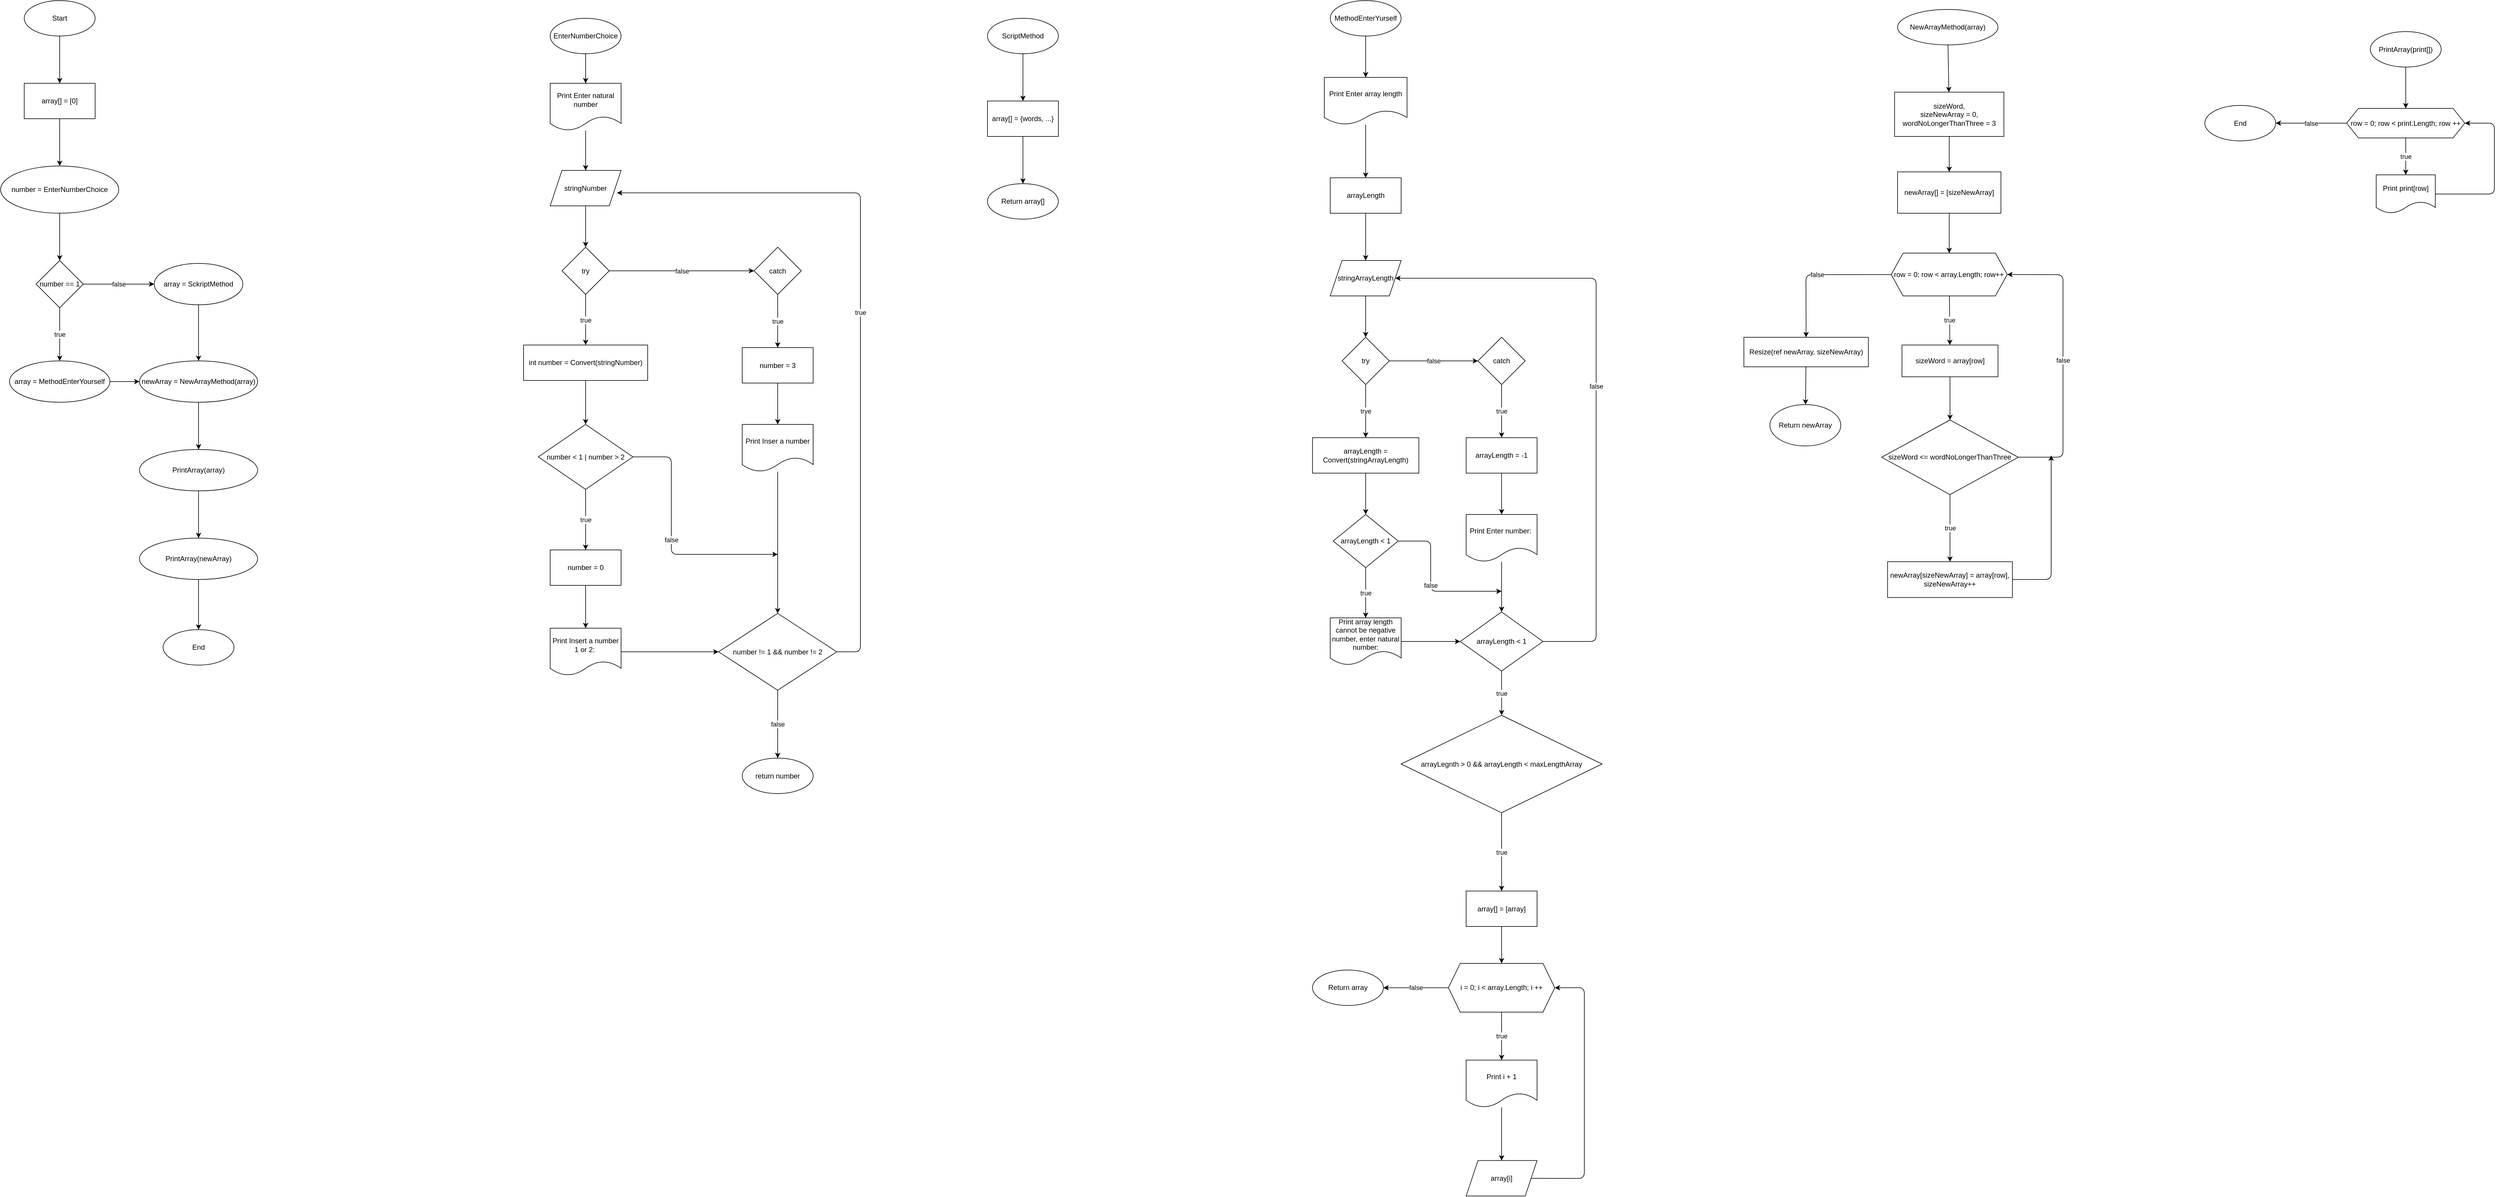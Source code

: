 <mxfile>
    <diagram id="Eii8nnGH6GLkC-q3jCfu" name="Page-1">
        <mxGraphModel dx="1614" dy="533" grid="1" gridSize="10" guides="1" tooltips="1" connect="1" arrows="1" fold="1" page="1" pageScale="1" pageWidth="1100" pageHeight="850" math="0" shadow="0">
            <root>
                <mxCell id="0"/>
                <mxCell id="1" parent="0"/>
                <mxCell id="Q7-Qrk8orozJDqt8Iv2w-7" value="" style="edgeStyle=none;html=1;" parent="1" source="Q7-Qrk8orozJDqt8Iv2w-8" target="Q7-Qrk8orozJDqt8Iv2w-101" edge="1">
                    <mxGeometry relative="1" as="geometry"/>
                </mxCell>
                <mxCell id="Q7-Qrk8orozJDqt8Iv2w-8" value="EnterNumberChoice" style="ellipse;whiteSpace=wrap;html=1;" parent="1" vertex="1">
                    <mxGeometry x="990" y="40" width="120" height="60" as="geometry"/>
                </mxCell>
                <mxCell id="Q7-Qrk8orozJDqt8Iv2w-9" value="" style="edgeStyle=none;html=1;" parent="1" source="Q7-Qrk8orozJDqt8Iv2w-10" target="Q7-Qrk8orozJDqt8Iv2w-13" edge="1">
                    <mxGeometry relative="1" as="geometry"/>
                </mxCell>
                <mxCell id="Q7-Qrk8orozJDqt8Iv2w-10" value="stringNumber" style="shape=parallelogram;perimeter=parallelogramPerimeter;whiteSpace=wrap;html=1;fixedSize=1;" parent="1" vertex="1">
                    <mxGeometry x="990" y="297.5" width="120" height="60" as="geometry"/>
                </mxCell>
                <mxCell id="Q7-Qrk8orozJDqt8Iv2w-11" value="true" style="edgeStyle=none;html=1;" parent="1" source="Q7-Qrk8orozJDqt8Iv2w-13" target="Q7-Qrk8orozJDqt8Iv2w-15" edge="1">
                    <mxGeometry relative="1" as="geometry"/>
                </mxCell>
                <mxCell id="Q7-Qrk8orozJDqt8Iv2w-12" value="false" style="edgeStyle=none;html=1;" parent="1" source="Q7-Qrk8orozJDqt8Iv2w-13" target="Q7-Qrk8orozJDqt8Iv2w-24" edge="1">
                    <mxGeometry relative="1" as="geometry"/>
                </mxCell>
                <mxCell id="Q7-Qrk8orozJDqt8Iv2w-13" value="try" style="rhombus;whiteSpace=wrap;html=1;" parent="1" vertex="1">
                    <mxGeometry x="1010" y="427.5" width="80" height="80" as="geometry"/>
                </mxCell>
                <mxCell id="Q7-Qrk8orozJDqt8Iv2w-14" value="" style="edgeStyle=none;html=1;" parent="1" source="Q7-Qrk8orozJDqt8Iv2w-15" target="Q7-Qrk8orozJDqt8Iv2w-18" edge="1">
                    <mxGeometry relative="1" as="geometry"/>
                </mxCell>
                <mxCell id="Q7-Qrk8orozJDqt8Iv2w-15" value="int number = Convert(stringNumber)" style="whiteSpace=wrap;html=1;" parent="1" vertex="1">
                    <mxGeometry x="945" y="593.12" width="210" height="60" as="geometry"/>
                </mxCell>
                <mxCell id="Q7-Qrk8orozJDqt8Iv2w-16" value="true" style="edgeStyle=none;html=1;" parent="1" source="Q7-Qrk8orozJDqt8Iv2w-18" target="Q7-Qrk8orozJDqt8Iv2w-20" edge="1">
                    <mxGeometry relative="1" as="geometry"/>
                </mxCell>
                <mxCell id="Q7-Qrk8orozJDqt8Iv2w-17" value="false" style="edgeStyle=none;html=1;" parent="1" source="Q7-Qrk8orozJDqt8Iv2w-18" edge="1">
                    <mxGeometry relative="1" as="geometry">
                        <mxPoint x="1375" y="947.5" as="targetPoint"/>
                        <Array as="points">
                            <mxPoint x="1195" y="782.5"/>
                            <mxPoint x="1195" y="947.5"/>
                        </Array>
                    </mxGeometry>
                </mxCell>
                <mxCell id="Q7-Qrk8orozJDqt8Iv2w-18" value="number &amp;lt; 1 | number &amp;gt; 2" style="rhombus;whiteSpace=wrap;html=1;" parent="1" vertex="1">
                    <mxGeometry x="970" y="727.5" width="160" height="110" as="geometry"/>
                </mxCell>
                <mxCell id="Q7-Qrk8orozJDqt8Iv2w-19" value="" style="edgeStyle=none;html=1;" parent="1" source="Q7-Qrk8orozJDqt8Iv2w-20" target="Q7-Qrk8orozJDqt8Iv2w-22" edge="1">
                    <mxGeometry relative="1" as="geometry"/>
                </mxCell>
                <mxCell id="Q7-Qrk8orozJDqt8Iv2w-20" value="number = 0" style="whiteSpace=wrap;html=1;" parent="1" vertex="1">
                    <mxGeometry x="990" y="940" width="120" height="60" as="geometry"/>
                </mxCell>
                <mxCell id="Q7-Qrk8orozJDqt8Iv2w-21" style="edgeStyle=none;html=1;entryX=0;entryY=0.5;entryDx=0;entryDy=0;" parent="1" source="Q7-Qrk8orozJDqt8Iv2w-22" target="Q7-Qrk8orozJDqt8Iv2w-31" edge="1">
                    <mxGeometry relative="1" as="geometry"/>
                </mxCell>
                <mxCell id="Q7-Qrk8orozJDqt8Iv2w-22" value="Print Insert a number 1 or 2:&amp;nbsp;" style="shape=document;whiteSpace=wrap;html=1;boundedLbl=1;" parent="1" vertex="1">
                    <mxGeometry x="990" y="1072.5" width="120" height="80" as="geometry"/>
                </mxCell>
                <mxCell id="Q7-Qrk8orozJDqt8Iv2w-23" value="true" style="edgeStyle=none;html=1;" parent="1" source="Q7-Qrk8orozJDqt8Iv2w-24" target="Q7-Qrk8orozJDqt8Iv2w-26" edge="1">
                    <mxGeometry relative="1" as="geometry"/>
                </mxCell>
                <mxCell id="Q7-Qrk8orozJDqt8Iv2w-24" value="catch" style="rhombus;whiteSpace=wrap;html=1;" parent="1" vertex="1">
                    <mxGeometry x="1335" y="427.5" width="80" height="80" as="geometry"/>
                </mxCell>
                <mxCell id="Q7-Qrk8orozJDqt8Iv2w-25" value="" style="edgeStyle=none;html=1;" parent="1" source="Q7-Qrk8orozJDqt8Iv2w-26" target="Q7-Qrk8orozJDqt8Iv2w-28" edge="1">
                    <mxGeometry relative="1" as="geometry"/>
                </mxCell>
                <mxCell id="Q7-Qrk8orozJDqt8Iv2w-26" value="number = 3" style="whiteSpace=wrap;html=1;" parent="1" vertex="1">
                    <mxGeometry x="1315" y="597.5" width="120" height="60" as="geometry"/>
                </mxCell>
                <mxCell id="Q7-Qrk8orozJDqt8Iv2w-27" style="edgeStyle=none;html=1;entryX=0.5;entryY=0;entryDx=0;entryDy=0;" parent="1" source="Q7-Qrk8orozJDqt8Iv2w-28" target="Q7-Qrk8orozJDqt8Iv2w-31" edge="1">
                    <mxGeometry relative="1" as="geometry"/>
                </mxCell>
                <mxCell id="Q7-Qrk8orozJDqt8Iv2w-28" value="Print Inser a number" style="shape=document;whiteSpace=wrap;html=1;boundedLbl=1;" parent="1" vertex="1">
                    <mxGeometry x="1315" y="727.5" width="120" height="80" as="geometry"/>
                </mxCell>
                <mxCell id="Q7-Qrk8orozJDqt8Iv2w-29" value="true" style="edgeStyle=none;html=1;entryX=0.942;entryY=0.633;entryDx=0;entryDy=0;entryPerimeter=0;" parent="1" source="Q7-Qrk8orozJDqt8Iv2w-31" target="Q7-Qrk8orozJDqt8Iv2w-10" edge="1">
                    <mxGeometry relative="1" as="geometry">
                        <Array as="points">
                            <mxPoint x="1515" y="1112.5"/>
                            <mxPoint x="1515" y="335.5"/>
                        </Array>
                    </mxGeometry>
                </mxCell>
                <mxCell id="Q7-Qrk8orozJDqt8Iv2w-30" value="false" style="edgeStyle=none;html=1;" parent="1" source="Q7-Qrk8orozJDqt8Iv2w-31" target="Q7-Qrk8orozJDqt8Iv2w-34" edge="1">
                    <mxGeometry relative="1" as="geometry"/>
                </mxCell>
                <mxCell id="Q7-Qrk8orozJDqt8Iv2w-31" value="number != 1 &amp;amp;&amp;amp; number != 2" style="rhombus;whiteSpace=wrap;html=1;" parent="1" vertex="1">
                    <mxGeometry x="1275" y="1047.5" width="200" height="130" as="geometry"/>
                </mxCell>
                <mxCell id="Q7-Qrk8orozJDqt8Iv2w-32" value="" style="edgeStyle=none;html=1;" parent="1" source="Q7-Qrk8orozJDqt8Iv2w-33" target="Q7-Qrk8orozJDqt8Iv2w-115" edge="1">
                    <mxGeometry relative="1" as="geometry"/>
                </mxCell>
                <mxCell id="Q7-Qrk8orozJDqt8Iv2w-33" value="Start" style="ellipse;whiteSpace=wrap;html=1;" parent="1" vertex="1">
                    <mxGeometry x="100" y="10" width="120" height="60" as="geometry"/>
                </mxCell>
                <mxCell id="Q7-Qrk8orozJDqt8Iv2w-34" value="return number" style="ellipse;whiteSpace=wrap;html=1;" parent="1" vertex="1">
                    <mxGeometry x="1315" y="1292.5" width="120" height="60" as="geometry"/>
                </mxCell>
                <mxCell id="Q7-Qrk8orozJDqt8Iv2w-35" value="" style="edgeStyle=none;html=1;" parent="1" source="Q7-Qrk8orozJDqt8Iv2w-36" target="Q7-Qrk8orozJDqt8Iv2w-39" edge="1">
                    <mxGeometry relative="1" as="geometry"/>
                </mxCell>
                <mxCell id="Q7-Qrk8orozJDqt8Iv2w-36" value="number = EnterNumberChoice" style="ellipse;whiteSpace=wrap;html=1;" parent="1" vertex="1">
                    <mxGeometry x="60" y="290" width="200" height="80" as="geometry"/>
                </mxCell>
                <mxCell id="Q7-Qrk8orozJDqt8Iv2w-37" value="true" style="edgeStyle=none;html=1;" parent="1" source="Q7-Qrk8orozJDqt8Iv2w-39" target="Q7-Qrk8orozJDqt8Iv2w-41" edge="1">
                    <mxGeometry relative="1" as="geometry"/>
                </mxCell>
                <mxCell id="Q7-Qrk8orozJDqt8Iv2w-38" value="false" style="edgeStyle=none;html=1;" parent="1" source="Q7-Qrk8orozJDqt8Iv2w-39" target="Q7-Qrk8orozJDqt8Iv2w-43" edge="1">
                    <mxGeometry relative="1" as="geometry"/>
                </mxCell>
                <mxCell id="Q7-Qrk8orozJDqt8Iv2w-39" value="number == 1" style="rhombus;whiteSpace=wrap;html=1;" parent="1" vertex="1">
                    <mxGeometry x="120" y="450" width="80" height="80" as="geometry"/>
                </mxCell>
                <mxCell id="Q7-Qrk8orozJDqt8Iv2w-40" value="" style="edgeStyle=none;html=1;" parent="1" source="Q7-Qrk8orozJDqt8Iv2w-41" target="Q7-Qrk8orozJDqt8Iv2w-77" edge="1">
                    <mxGeometry relative="1" as="geometry"/>
                </mxCell>
                <mxCell id="Q7-Qrk8orozJDqt8Iv2w-41" value="array = MethodEnterYourself" style="ellipse;whiteSpace=wrap;html=1;" parent="1" vertex="1">
                    <mxGeometry x="75" y="620" width="170" height="70" as="geometry"/>
                </mxCell>
                <mxCell id="Q7-Qrk8orozJDqt8Iv2w-42" style="edgeStyle=none;html=1;entryX=0.5;entryY=0;entryDx=0;entryDy=0;" parent="1" source="Q7-Qrk8orozJDqt8Iv2w-43" target="Q7-Qrk8orozJDqt8Iv2w-77" edge="1">
                    <mxGeometry relative="1" as="geometry"/>
                </mxCell>
                <mxCell id="Q7-Qrk8orozJDqt8Iv2w-43" value="array = SckriptMethod" style="ellipse;whiteSpace=wrap;html=1;" parent="1" vertex="1">
                    <mxGeometry x="320" y="455" width="150" height="70" as="geometry"/>
                </mxCell>
                <mxCell id="Q7-Qrk8orozJDqt8Iv2w-44" value="" style="edgeStyle=none;html=1;" parent="1" source="Q7-Qrk8orozJDqt8Iv2w-45" target="Q7-Qrk8orozJDqt8Iv2w-47" edge="1">
                    <mxGeometry relative="1" as="geometry"/>
                </mxCell>
                <mxCell id="Q7-Qrk8orozJDqt8Iv2w-45" value="ScriptMethod" style="ellipse;whiteSpace=wrap;html=1;" parent="1" vertex="1">
                    <mxGeometry x="1730" y="40" width="120" height="60" as="geometry"/>
                </mxCell>
                <mxCell id="Q7-Qrk8orozJDqt8Iv2w-46" value="" style="edgeStyle=none;html=1;" parent="1" source="Q7-Qrk8orozJDqt8Iv2w-47" target="Q7-Qrk8orozJDqt8Iv2w-48" edge="1">
                    <mxGeometry relative="1" as="geometry"/>
                </mxCell>
                <mxCell id="Q7-Qrk8orozJDqt8Iv2w-47" value="array[] = {words, ...}" style="whiteSpace=wrap;html=1;" parent="1" vertex="1">
                    <mxGeometry x="1730" y="180" width="120" height="60" as="geometry"/>
                </mxCell>
                <mxCell id="Q7-Qrk8orozJDqt8Iv2w-48" value="Return array[]" style="ellipse;whiteSpace=wrap;html=1;" parent="1" vertex="1">
                    <mxGeometry x="1730" y="320" width="120" height="60" as="geometry"/>
                </mxCell>
                <mxCell id="Q7-Qrk8orozJDqt8Iv2w-49" value="" style="edgeStyle=none;html=1;" parent="1" source="Q7-Qrk8orozJDqt8Iv2w-50" target="Q7-Qrk8orozJDqt8Iv2w-52" edge="1">
                    <mxGeometry relative="1" as="geometry"/>
                </mxCell>
                <mxCell id="Q7-Qrk8orozJDqt8Iv2w-50" value="MethodEnterYurself" style="ellipse;whiteSpace=wrap;html=1;" parent="1" vertex="1">
                    <mxGeometry x="2310" y="10" width="120" height="60" as="geometry"/>
                </mxCell>
                <mxCell id="Q7-Qrk8orozJDqt8Iv2w-51" value="" style="edgeStyle=none;html=1;" parent="1" source="Q7-Qrk8orozJDqt8Iv2w-52" target="Q7-Qrk8orozJDqt8Iv2w-54" edge="1">
                    <mxGeometry relative="1" as="geometry"/>
                </mxCell>
                <mxCell id="Q7-Qrk8orozJDqt8Iv2w-52" value="Print Enter array length" style="shape=document;whiteSpace=wrap;html=1;boundedLbl=1;" parent="1" vertex="1">
                    <mxGeometry x="2300" y="140" width="140" height="80" as="geometry"/>
                </mxCell>
                <mxCell id="Q7-Qrk8orozJDqt8Iv2w-53" value="" style="edgeStyle=none;html=1;" parent="1" source="Q7-Qrk8orozJDqt8Iv2w-54" target="Q7-Qrk8orozJDqt8Iv2w-56" edge="1">
                    <mxGeometry relative="1" as="geometry"/>
                </mxCell>
                <mxCell id="Q7-Qrk8orozJDqt8Iv2w-54" value="arrayLength" style="whiteSpace=wrap;html=1;" parent="1" vertex="1">
                    <mxGeometry x="2310" y="310" width="120" height="60" as="geometry"/>
                </mxCell>
                <mxCell id="Q7-Qrk8orozJDqt8Iv2w-55" value="" style="edgeStyle=none;html=1;" parent="1" source="Q7-Qrk8orozJDqt8Iv2w-56" target="Q7-Qrk8orozJDqt8Iv2w-59" edge="1">
                    <mxGeometry relative="1" as="geometry"/>
                </mxCell>
                <mxCell id="Q7-Qrk8orozJDqt8Iv2w-56" value="stringArrayLength" style="shape=parallelogram;perimeter=parallelogramPerimeter;whiteSpace=wrap;html=1;fixedSize=1;" parent="1" vertex="1">
                    <mxGeometry x="2310" y="450" width="120" height="60" as="geometry"/>
                </mxCell>
                <mxCell id="Q7-Qrk8orozJDqt8Iv2w-57" value="trye" style="edgeStyle=none;html=1;" parent="1" source="Q7-Qrk8orozJDqt8Iv2w-59" target="Q7-Qrk8orozJDqt8Iv2w-61" edge="1">
                    <mxGeometry relative="1" as="geometry"/>
                </mxCell>
                <mxCell id="Q7-Qrk8orozJDqt8Iv2w-58" value="false" style="edgeStyle=none;html=1;" parent="1" source="Q7-Qrk8orozJDqt8Iv2w-59" target="Q7-Qrk8orozJDqt8Iv2w-68" edge="1">
                    <mxGeometry relative="1" as="geometry"/>
                </mxCell>
                <mxCell id="Q7-Qrk8orozJDqt8Iv2w-59" value="try" style="rhombus;whiteSpace=wrap;html=1;" parent="1" vertex="1">
                    <mxGeometry x="2330" y="580" width="80" height="80" as="geometry"/>
                </mxCell>
                <mxCell id="Q7-Qrk8orozJDqt8Iv2w-60" value="" style="edgeStyle=none;html=1;" parent="1" source="Q7-Qrk8orozJDqt8Iv2w-61" target="Q7-Qrk8orozJDqt8Iv2w-64" edge="1">
                    <mxGeometry relative="1" as="geometry"/>
                </mxCell>
                <mxCell id="Q7-Qrk8orozJDqt8Iv2w-61" value="arrayLength = Convert(stringArrayLength)" style="whiteSpace=wrap;html=1;" parent="1" vertex="1">
                    <mxGeometry x="2280" y="750" width="180" height="60" as="geometry"/>
                </mxCell>
                <mxCell id="Q7-Qrk8orozJDqt8Iv2w-62" value="true" style="edgeStyle=none;html=1;" parent="1" source="Q7-Qrk8orozJDqt8Iv2w-64" target="Q7-Qrk8orozJDqt8Iv2w-66" edge="1">
                    <mxGeometry relative="1" as="geometry"/>
                </mxCell>
                <mxCell id="Q7-Qrk8orozJDqt8Iv2w-63" value="false" style="edgeStyle=none;html=1;" parent="1" source="Q7-Qrk8orozJDqt8Iv2w-64" edge="1">
                    <mxGeometry relative="1" as="geometry">
                        <mxPoint x="2600" y="1010" as="targetPoint"/>
                        <Array as="points">
                            <mxPoint x="2480" y="925"/>
                            <mxPoint x="2480" y="1010"/>
                        </Array>
                    </mxGeometry>
                </mxCell>
                <mxCell id="Q7-Qrk8orozJDqt8Iv2w-64" value="arrayLength &amp;lt; 1" style="rhombus;whiteSpace=wrap;html=1;" parent="1" vertex="1">
                    <mxGeometry x="2315" y="880" width="110" height="90" as="geometry"/>
                </mxCell>
                <mxCell id="Q7-Qrk8orozJDqt8Iv2w-65" style="edgeStyle=none;html=1;entryX=0;entryY=0.5;entryDx=0;entryDy=0;" parent="1" source="Q7-Qrk8orozJDqt8Iv2w-66" target="Q7-Qrk8orozJDqt8Iv2w-75" edge="1">
                    <mxGeometry relative="1" as="geometry"/>
                </mxCell>
                <mxCell id="Q7-Qrk8orozJDqt8Iv2w-66" value="Print array length cannot be negative number, enter natural number:" style="shape=document;whiteSpace=wrap;html=1;boundedLbl=1;" parent="1" vertex="1">
                    <mxGeometry x="2310" y="1055" width="120" height="80" as="geometry"/>
                </mxCell>
                <mxCell id="Q7-Qrk8orozJDqt8Iv2w-67" value="true" style="edgeStyle=none;html=1;" parent="1" source="Q7-Qrk8orozJDqt8Iv2w-68" target="Q7-Qrk8orozJDqt8Iv2w-70" edge="1">
                    <mxGeometry relative="1" as="geometry"/>
                </mxCell>
                <mxCell id="Q7-Qrk8orozJDqt8Iv2w-68" value="catch" style="rhombus;whiteSpace=wrap;html=1;" parent="1" vertex="1">
                    <mxGeometry x="2560" y="580" width="80" height="80" as="geometry"/>
                </mxCell>
                <mxCell id="Q7-Qrk8orozJDqt8Iv2w-69" value="" style="edgeStyle=none;html=1;" parent="1" source="Q7-Qrk8orozJDqt8Iv2w-70" target="Q7-Qrk8orozJDqt8Iv2w-72" edge="1">
                    <mxGeometry relative="1" as="geometry"/>
                </mxCell>
                <mxCell id="Q7-Qrk8orozJDqt8Iv2w-70" value="arrayLength = -1" style="whiteSpace=wrap;html=1;" parent="1" vertex="1">
                    <mxGeometry x="2540" y="750" width="120" height="60" as="geometry"/>
                </mxCell>
                <mxCell id="Q7-Qrk8orozJDqt8Iv2w-71" value="" style="edgeStyle=none;html=1;" parent="1" source="Q7-Qrk8orozJDqt8Iv2w-72" target="Q7-Qrk8orozJDqt8Iv2w-75" edge="1">
                    <mxGeometry relative="1" as="geometry"/>
                </mxCell>
                <mxCell id="Q7-Qrk8orozJDqt8Iv2w-72" value="Print Enter number:&amp;nbsp;" style="shape=document;whiteSpace=wrap;html=1;boundedLbl=1;" parent="1" vertex="1">
                    <mxGeometry x="2540" y="880" width="120" height="80" as="geometry"/>
                </mxCell>
                <mxCell id="Q7-Qrk8orozJDqt8Iv2w-73" value="false" style="edgeStyle=none;html=1;entryX=1;entryY=0.5;entryDx=0;entryDy=0;" parent="1" source="Q7-Qrk8orozJDqt8Iv2w-75" target="Q7-Qrk8orozJDqt8Iv2w-56" edge="1">
                    <mxGeometry relative="1" as="geometry">
                        <Array as="points">
                            <mxPoint x="2760" y="1095"/>
                            <mxPoint x="2760" y="480"/>
                        </Array>
                    </mxGeometry>
                </mxCell>
                <mxCell id="Q7-Qrk8orozJDqt8Iv2w-74" value="true" style="edgeStyle=none;html=1;" parent="1" source="Q7-Qrk8orozJDqt8Iv2w-75" target="Q7-Qrk8orozJDqt8Iv2w-103" edge="1">
                    <mxGeometry relative="1" as="geometry"/>
                </mxCell>
                <mxCell id="Q7-Qrk8orozJDqt8Iv2w-75" value="arrayLength &amp;lt; 1" style="rhombus;whiteSpace=wrap;html=1;" parent="1" vertex="1">
                    <mxGeometry x="2530" y="1045" width="140" height="100" as="geometry"/>
                </mxCell>
                <mxCell id="Q7-Qrk8orozJDqt8Iv2w-76" value="" style="edgeStyle=none;html=1;" parent="1" source="Q7-Qrk8orozJDqt8Iv2w-77" target="Q7-Qrk8orozJDqt8Iv2w-98" edge="1">
                    <mxGeometry relative="1" as="geometry"/>
                </mxCell>
                <mxCell id="Q7-Qrk8orozJDqt8Iv2w-77" value="newArray = NewArrayMethod(array)" style="ellipse;whiteSpace=wrap;html=1;" parent="1" vertex="1">
                    <mxGeometry x="295" y="620" width="200" height="70" as="geometry"/>
                </mxCell>
                <mxCell id="Q7-Qrk8orozJDqt8Iv2w-78" value="" style="edgeStyle=none;html=1;" parent="1" source="Q7-Qrk8orozJDqt8Iv2w-79" target="Q7-Qrk8orozJDqt8Iv2w-81" edge="1">
                    <mxGeometry relative="1" as="geometry"/>
                </mxCell>
                <mxCell id="Q7-Qrk8orozJDqt8Iv2w-79" value="NewArrayMethod(array)" style="ellipse;whiteSpace=wrap;html=1;" parent="1" vertex="1">
                    <mxGeometry x="3270" y="25" width="170" height="60" as="geometry"/>
                </mxCell>
                <mxCell id="Q7-Qrk8orozJDqt8Iv2w-80" value="" style="edgeStyle=none;html=1;" parent="1" source="Q7-Qrk8orozJDqt8Iv2w-81" target="Q7-Qrk8orozJDqt8Iv2w-83" edge="1">
                    <mxGeometry relative="1" as="geometry"/>
                </mxCell>
                <mxCell id="Q7-Qrk8orozJDqt8Iv2w-81" value="sizeWord,&lt;br&gt;sizeNewArray = 0,&lt;br&gt;wordNoLongerThanThree = 3" style="whiteSpace=wrap;html=1;" parent="1" vertex="1">
                    <mxGeometry x="3265" y="165" width="185" height="75" as="geometry"/>
                </mxCell>
                <mxCell id="Q7-Qrk8orozJDqt8Iv2w-82" value="" style="edgeStyle=none;html=1;" parent="1" source="Q7-Qrk8orozJDqt8Iv2w-83" target="Q7-Qrk8orozJDqt8Iv2w-86" edge="1">
                    <mxGeometry relative="1" as="geometry"/>
                </mxCell>
                <mxCell id="Q7-Qrk8orozJDqt8Iv2w-83" value="newArray[] = [sizeNewArray]" style="whiteSpace=wrap;html=1;" parent="1" vertex="1">
                    <mxGeometry x="3270" y="300" width="175" height="70" as="geometry"/>
                </mxCell>
                <mxCell id="Q7-Qrk8orozJDqt8Iv2w-84" value="true" style="edgeStyle=none;html=1;" parent="1" source="Q7-Qrk8orozJDqt8Iv2w-86" target="Q7-Qrk8orozJDqt8Iv2w-88" edge="1">
                    <mxGeometry relative="1" as="geometry"/>
                </mxCell>
                <mxCell id="Q7-Qrk8orozJDqt8Iv2w-85" value="false" style="edgeStyle=none;html=1;entryX=0.5;entryY=0;entryDx=0;entryDy=0;" parent="1" source="Q7-Qrk8orozJDqt8Iv2w-86" target="Q7-Qrk8orozJDqt8Iv2w-95" edge="1">
                    <mxGeometry relative="1" as="geometry">
                        <Array as="points">
                            <mxPoint x="3115" y="474"/>
                        </Array>
                    </mxGeometry>
                </mxCell>
                <mxCell id="Q7-Qrk8orozJDqt8Iv2w-86" value="row = 0; row &amp;lt; array.Length; row++" style="shape=hexagon;perimeter=hexagonPerimeter2;whiteSpace=wrap;html=1;fixedSize=1;" parent="1" vertex="1">
                    <mxGeometry x="3259.38" y="437.5" width="196.25" height="72.5" as="geometry"/>
                </mxCell>
                <mxCell id="Q7-Qrk8orozJDqt8Iv2w-87" value="" style="edgeStyle=none;html=1;" parent="1" source="Q7-Qrk8orozJDqt8Iv2w-88" target="Q7-Qrk8orozJDqt8Iv2w-91" edge="1">
                    <mxGeometry relative="1" as="geometry"/>
                </mxCell>
                <mxCell id="Q7-Qrk8orozJDqt8Iv2w-88" value="sizeWord = array[row]" style="whiteSpace=wrap;html=1;" parent="1" vertex="1">
                    <mxGeometry x="3277.51" y="593.12" width="162.49" height="53.75" as="geometry"/>
                </mxCell>
                <mxCell id="Q7-Qrk8orozJDqt8Iv2w-89" value="true" style="edgeStyle=none;html=1;" parent="1" source="Q7-Qrk8orozJDqt8Iv2w-91" target="Q7-Qrk8orozJDqt8Iv2w-93" edge="1">
                    <mxGeometry relative="1" as="geometry"/>
                </mxCell>
                <mxCell id="Q7-Qrk8orozJDqt8Iv2w-90" value="false" style="edgeStyle=none;html=1;entryX=1;entryY=0.5;entryDx=0;entryDy=0;" parent="1" source="Q7-Qrk8orozJDqt8Iv2w-91" target="Q7-Qrk8orozJDqt8Iv2w-86" edge="1">
                    <mxGeometry relative="1" as="geometry">
                        <Array as="points">
                            <mxPoint x="3550" y="783"/>
                            <mxPoint x="3550" y="474"/>
                        </Array>
                    </mxGeometry>
                </mxCell>
                <mxCell id="Q7-Qrk8orozJDqt8Iv2w-91" value="sizeWord &amp;lt;= wordNoLongerThanThree" style="rhombus;whiteSpace=wrap;html=1;" parent="1" vertex="1">
                    <mxGeometry x="3243.14" y="720" width="231.24" height="126.26" as="geometry"/>
                </mxCell>
                <mxCell id="Q7-Qrk8orozJDqt8Iv2w-92" style="edgeStyle=none;html=1;" parent="1" source="Q7-Qrk8orozJDqt8Iv2w-93" edge="1">
                    <mxGeometry relative="1" as="geometry">
                        <mxPoint x="3530" y="780" as="targetPoint"/>
                        <Array as="points">
                            <mxPoint x="3530" y="990"/>
                        </Array>
                    </mxGeometry>
                </mxCell>
                <mxCell id="Q7-Qrk8orozJDqt8Iv2w-93" value="newArray[sizeNewArray] = array[row],&lt;br&gt;sizeNewArray++" style="whiteSpace=wrap;html=1;" parent="1" vertex="1">
                    <mxGeometry x="3253.14" y="960" width="211.24" height="60.61" as="geometry"/>
                </mxCell>
                <mxCell id="Q7-Qrk8orozJDqt8Iv2w-94" value="" style="edgeStyle=none;html=1;" parent="1" source="Q7-Qrk8orozJDqt8Iv2w-95" target="Q7-Qrk8orozJDqt8Iv2w-96" edge="1">
                    <mxGeometry relative="1" as="geometry"/>
                </mxCell>
                <mxCell id="Q7-Qrk8orozJDqt8Iv2w-95" value="Resize(ref newArray, sizeNewArray)" style="whiteSpace=wrap;html=1;" parent="1" vertex="1">
                    <mxGeometry x="3010" y="580" width="210.62" height="50" as="geometry"/>
                </mxCell>
                <mxCell id="Q7-Qrk8orozJDqt8Iv2w-96" value="Return newArray" style="ellipse;whiteSpace=wrap;html=1;" parent="1" vertex="1">
                    <mxGeometry x="3054" y="694" width="120" height="70" as="geometry"/>
                </mxCell>
                <mxCell id="Q7-Qrk8orozJDqt8Iv2w-97" value="" style="edgeStyle=none;html=1;" parent="1" source="Q7-Qrk8orozJDqt8Iv2w-98" target="Q7-Qrk8orozJDqt8Iv2w-99" edge="1">
                    <mxGeometry relative="1" as="geometry"/>
                </mxCell>
                <mxCell id="Q7-Qrk8orozJDqt8Iv2w-98" value="PrintArray(array)" style="ellipse;whiteSpace=wrap;html=1;" parent="1" vertex="1">
                    <mxGeometry x="295" y="770" width="200" height="70" as="geometry"/>
                </mxCell>
                <mxCell id="Q7-Qrk8orozJDqt8Iv2w-125" value="" style="edgeStyle=none;html=1;" parent="1" source="Q7-Qrk8orozJDqt8Iv2w-99" target="Q7-Qrk8orozJDqt8Iv2w-124" edge="1">
                    <mxGeometry relative="1" as="geometry"/>
                </mxCell>
                <mxCell id="Q7-Qrk8orozJDqt8Iv2w-99" value="PrintArray(newArray)" style="ellipse;whiteSpace=wrap;html=1;" parent="1" vertex="1">
                    <mxGeometry x="295" y="920" width="200" height="70" as="geometry"/>
                </mxCell>
                <mxCell id="Q7-Qrk8orozJDqt8Iv2w-100" value="" style="edgeStyle=none;html=1;" parent="1" source="Q7-Qrk8orozJDqt8Iv2w-101" target="Q7-Qrk8orozJDqt8Iv2w-10" edge="1">
                    <mxGeometry relative="1" as="geometry"/>
                </mxCell>
                <mxCell id="Q7-Qrk8orozJDqt8Iv2w-101" value="Print Enter natural number" style="shape=document;whiteSpace=wrap;html=1;boundedLbl=1;" parent="1" vertex="1">
                    <mxGeometry x="990" y="150" width="120" height="80" as="geometry"/>
                </mxCell>
                <mxCell id="Q7-Qrk8orozJDqt8Iv2w-102" value="true" style="edgeStyle=none;html=1;" parent="1" source="Q7-Qrk8orozJDqt8Iv2w-103" target="Q7-Qrk8orozJDqt8Iv2w-105" edge="1">
                    <mxGeometry relative="1" as="geometry"/>
                </mxCell>
                <mxCell id="Q7-Qrk8orozJDqt8Iv2w-103" value="arrayLegnth &amp;gt; 0 &amp;amp;&amp;amp; arrayLength &amp;lt; maxLengthArray" style="rhombus;whiteSpace=wrap;html=1;" parent="1" vertex="1">
                    <mxGeometry x="2430" y="1220" width="340" height="165" as="geometry"/>
                </mxCell>
                <mxCell id="Q7-Qrk8orozJDqt8Iv2w-104" value="" style="edgeStyle=none;html=1;" parent="1" source="Q7-Qrk8orozJDqt8Iv2w-105" target="Q7-Qrk8orozJDqt8Iv2w-108" edge="1">
                    <mxGeometry relative="1" as="geometry"/>
                </mxCell>
                <mxCell id="Q7-Qrk8orozJDqt8Iv2w-105" value="array[] = [array]" style="whiteSpace=wrap;html=1;" parent="1" vertex="1">
                    <mxGeometry x="2540" y="1517.5" width="120" height="60" as="geometry"/>
                </mxCell>
                <mxCell id="Q7-Qrk8orozJDqt8Iv2w-106" value="true" style="edgeStyle=none;html=1;" parent="1" source="Q7-Qrk8orozJDqt8Iv2w-108" target="Q7-Qrk8orozJDqt8Iv2w-110" edge="1">
                    <mxGeometry relative="1" as="geometry"/>
                </mxCell>
                <mxCell id="Q7-Qrk8orozJDqt8Iv2w-107" value="false" style="edgeStyle=none;html=1;" parent="1" source="Q7-Qrk8orozJDqt8Iv2w-108" target="Q7-Qrk8orozJDqt8Iv2w-113" edge="1">
                    <mxGeometry relative="1" as="geometry"/>
                </mxCell>
                <mxCell id="Q7-Qrk8orozJDqt8Iv2w-108" value="i = 0; i &amp;lt; array.Length; i ++" style="shape=hexagon;perimeter=hexagonPerimeter2;whiteSpace=wrap;html=1;fixedSize=1;" parent="1" vertex="1">
                    <mxGeometry x="2510" y="1640" width="180" height="82.5" as="geometry"/>
                </mxCell>
                <mxCell id="Q7-Qrk8orozJDqt8Iv2w-109" value="" style="edgeStyle=none;html=1;" parent="1" source="Q7-Qrk8orozJDqt8Iv2w-110" target="Q7-Qrk8orozJDqt8Iv2w-112" edge="1">
                    <mxGeometry relative="1" as="geometry"/>
                </mxCell>
                <mxCell id="Q7-Qrk8orozJDqt8Iv2w-110" value="Print i + 1" style="shape=document;whiteSpace=wrap;html=1;boundedLbl=1;" parent="1" vertex="1">
                    <mxGeometry x="2540" y="1803.75" width="120" height="80" as="geometry"/>
                </mxCell>
                <mxCell id="Q7-Qrk8orozJDqt8Iv2w-111" style="edgeStyle=none;html=1;entryX=1;entryY=0.5;entryDx=0;entryDy=0;" parent="1" source="Q7-Qrk8orozJDqt8Iv2w-112" target="Q7-Qrk8orozJDqt8Iv2w-108" edge="1">
                    <mxGeometry relative="1" as="geometry">
                        <Array as="points">
                            <mxPoint x="2740" y="2004"/>
                            <mxPoint x="2740" y="1681"/>
                        </Array>
                    </mxGeometry>
                </mxCell>
                <mxCell id="Q7-Qrk8orozJDqt8Iv2w-112" value="array[i]" style="shape=parallelogram;perimeter=parallelogramPerimeter;whiteSpace=wrap;html=1;fixedSize=1;" parent="1" vertex="1">
                    <mxGeometry x="2540" y="1973.75" width="120" height="60" as="geometry"/>
                </mxCell>
                <mxCell id="Q7-Qrk8orozJDqt8Iv2w-113" value="Return array" style="ellipse;whiteSpace=wrap;html=1;" parent="1" vertex="1">
                    <mxGeometry x="2280" y="1651.25" width="120" height="60" as="geometry"/>
                </mxCell>
                <mxCell id="Q7-Qrk8orozJDqt8Iv2w-114" value="" style="edgeStyle=none;html=1;" parent="1" source="Q7-Qrk8orozJDqt8Iv2w-115" target="Q7-Qrk8orozJDqt8Iv2w-36" edge="1">
                    <mxGeometry relative="1" as="geometry"/>
                </mxCell>
                <mxCell id="Q7-Qrk8orozJDqt8Iv2w-115" value="array[] = [0]" style="whiteSpace=wrap;html=1;" parent="1" vertex="1">
                    <mxGeometry x="100" y="150" width="120" height="60" as="geometry"/>
                </mxCell>
                <mxCell id="Q7-Qrk8orozJDqt8Iv2w-116" value="" style="edgeStyle=none;html=1;" parent="1" source="Q7-Qrk8orozJDqt8Iv2w-117" target="Q7-Qrk8orozJDqt8Iv2w-120" edge="1">
                    <mxGeometry relative="1" as="geometry"/>
                </mxCell>
                <mxCell id="Q7-Qrk8orozJDqt8Iv2w-117" value="PrintArray(print[])" style="ellipse;whiteSpace=wrap;html=1;" parent="1" vertex="1">
                    <mxGeometry x="4070" y="62.5" width="120" height="60" as="geometry"/>
                </mxCell>
                <mxCell id="Q7-Qrk8orozJDqt8Iv2w-118" value="true" style="edgeStyle=none;html=1;" parent="1" source="Q7-Qrk8orozJDqt8Iv2w-120" target="Q7-Qrk8orozJDqt8Iv2w-122" edge="1">
                    <mxGeometry relative="1" as="geometry"/>
                </mxCell>
                <mxCell id="Q7-Qrk8orozJDqt8Iv2w-119" value="false" style="edgeStyle=none;html=1;" parent="1" source="Q7-Qrk8orozJDqt8Iv2w-120" target="Q7-Qrk8orozJDqt8Iv2w-123" edge="1">
                    <mxGeometry relative="1" as="geometry"/>
                </mxCell>
                <mxCell id="Q7-Qrk8orozJDqt8Iv2w-120" value="row = 0; row &amp;lt; print.Length; row ++" style="shape=hexagon;perimeter=hexagonPerimeter2;whiteSpace=wrap;html=1;fixedSize=1;" parent="1" vertex="1">
                    <mxGeometry x="4030" y="192.5" width="200" height="50" as="geometry"/>
                </mxCell>
                <mxCell id="Q7-Qrk8orozJDqt8Iv2w-121" style="edgeStyle=none;html=1;entryX=1;entryY=0.5;entryDx=0;entryDy=0;" parent="1" source="Q7-Qrk8orozJDqt8Iv2w-122" target="Q7-Qrk8orozJDqt8Iv2w-120" edge="1">
                    <mxGeometry relative="1" as="geometry">
                        <Array as="points">
                            <mxPoint x="4280" y="337.5"/>
                            <mxPoint x="4280" y="217.5"/>
                        </Array>
                    </mxGeometry>
                </mxCell>
                <mxCell id="Q7-Qrk8orozJDqt8Iv2w-122" value="Print print[row]" style="shape=document;whiteSpace=wrap;html=1;boundedLbl=1;" parent="1" vertex="1">
                    <mxGeometry x="4080" y="305" width="100" height="65" as="geometry"/>
                </mxCell>
                <mxCell id="Q7-Qrk8orozJDqt8Iv2w-123" value="End" style="ellipse;whiteSpace=wrap;html=1;" parent="1" vertex="1">
                    <mxGeometry x="3790" y="187.5" width="120" height="60" as="geometry"/>
                </mxCell>
                <mxCell id="Q7-Qrk8orozJDqt8Iv2w-124" value="End" style="ellipse;whiteSpace=wrap;html=1;" parent="1" vertex="1">
                    <mxGeometry x="335" y="1075" width="120" height="60" as="geometry"/>
                </mxCell>
            </root>
        </mxGraphModel>
    </diagram>
    <diagram id="HYundkyGYnqMxC---_LP" name="Page-2">
        <mxGraphModel grid="1" gridSize="10" guides="1" tooltips="1" connect="1" arrows="1" page="1" fold="1" pageScale="1" pageWidth="1100" pageHeight="850" math="0" shadow="0">
            <root>
                <mxCell id="x9pryPhuVk3YSNSWU_nB-0"/>
                <mxCell id="x9pryPhuVk3YSNSWU_nB-1" parent="x9pryPhuVk3YSNSWU_nB-0"/>
                <mxCell id="T9ELQkDIrvYrur-cVXGo-0" value="" style="edgeStyle=none;html=1;" edge="1" parent="x9pryPhuVk3YSNSWU_nB-1" source="T9ELQkDIrvYrur-cVXGo-1" target="T9ELQkDIrvYrur-cVXGo-3">
                    <mxGeometry relative="1" as="geometry"/>
                </mxCell>
                <mxCell id="T9ELQkDIrvYrur-cVXGo-1" value="Start" style="ellipse;whiteSpace=wrap;html=1;" vertex="1" parent="x9pryPhuVk3YSNSWU_nB-1">
                    <mxGeometry x="370" y="20" width="120" height="60" as="geometry"/>
                </mxCell>
                <mxCell id="T9ELQkDIrvYrur-cVXGo-2" value="" style="edgeStyle=none;html=1;" edge="1" parent="x9pryPhuVk3YSNSWU_nB-1" source="T9ELQkDIrvYrur-cVXGo-3" target="T9ELQkDIrvYrur-cVXGo-65">
                    <mxGeometry relative="1" as="geometry"/>
                </mxCell>
                <mxCell id="T9ELQkDIrvYrur-cVXGo-3" value="number" style="shape=parallelogram;perimeter=parallelogramPerimeter;whiteSpace=wrap;html=1;fixedSize=1;" vertex="1" parent="x9pryPhuVk3YSNSWU_nB-1">
                    <mxGeometry x="370" y="160" width="120" height="60" as="geometry"/>
                </mxCell>
                <mxCell id="T9ELQkDIrvYrur-cVXGo-4" value="no" style="edgeStyle=none;html=1;" edge="1" parent="x9pryPhuVk3YSNSWU_nB-1" source="T9ELQkDIrvYrur-cVXGo-6" target="T9ELQkDIrvYrur-cVXGo-9">
                    <mxGeometry relative="1" as="geometry"/>
                </mxCell>
                <mxCell id="T9ELQkDIrvYrur-cVXGo-5" value="yes" style="edgeStyle=none;html=1;" edge="1" parent="x9pryPhuVk3YSNSWU_nB-1" source="T9ELQkDIrvYrur-cVXGo-6" target="T9ELQkDIrvYrur-cVXGo-11">
                    <mxGeometry relative="1" as="geometry"/>
                </mxCell>
                <mxCell id="T9ELQkDIrvYrur-cVXGo-6" value="number = 1" style="rhombus;whiteSpace=wrap;html=1;" vertex="1" parent="x9pryPhuVk3YSNSWU_nB-1">
                    <mxGeometry x="365" y="425" width="130" height="110" as="geometry"/>
                </mxCell>
                <mxCell id="T9ELQkDIrvYrur-cVXGo-7" value="yes" style="edgeStyle=none;html=1;" edge="1" parent="x9pryPhuVk3YSNSWU_nB-1" source="T9ELQkDIrvYrur-cVXGo-9" target="T9ELQkDIrvYrur-cVXGo-13">
                    <mxGeometry relative="1" as="geometry"/>
                </mxCell>
                <mxCell id="T9ELQkDIrvYrur-cVXGo-8" value="no" style="edgeStyle=none;html=1;" edge="1" parent="x9pryPhuVk3YSNSWU_nB-1" source="T9ELQkDIrvYrur-cVXGo-9" target="T9ELQkDIrvYrur-cVXGo-17">
                    <mxGeometry relative="1" as="geometry"/>
                </mxCell>
                <mxCell id="T9ELQkDIrvYrur-cVXGo-9" value="number = 2" style="rhombus;whiteSpace=wrap;html=1;" vertex="1" parent="x9pryPhuVk3YSNSWU_nB-1">
                    <mxGeometry x="715" y="420" width="130" height="115" as="geometry"/>
                </mxCell>
                <mxCell id="T9ELQkDIrvYrur-cVXGo-10" value="" style="edgeStyle=none;html=1;" edge="1" parent="x9pryPhuVk3YSNSWU_nB-1" source="T9ELQkDIrvYrur-cVXGo-11" target="T9ELQkDIrvYrur-cVXGo-38">
                    <mxGeometry relative="1" as="geometry"/>
                </mxCell>
                <mxCell id="T9ELQkDIrvYrur-cVXGo-11" value="arrayLength" style="shape=parallelogram;perimeter=parallelogramPerimeter;whiteSpace=wrap;html=1;fixedSize=1;" vertex="1" parent="x9pryPhuVk3YSNSWU_nB-1">
                    <mxGeometry x="370" y="607.5" width="120" height="60" as="geometry"/>
                </mxCell>
                <mxCell id="T9ELQkDIrvYrur-cVXGo-12" style="edgeStyle=none;html=1;entryX=0.5;entryY=0;entryDx=0;entryDy=0;" edge="1" parent="x9pryPhuVk3YSNSWU_nB-1" source="T9ELQkDIrvYrur-cVXGo-13" target="T9ELQkDIrvYrur-cVXGo-15">
                    <mxGeometry relative="1" as="geometry"/>
                </mxCell>
                <mxCell id="T9ELQkDIrvYrur-cVXGo-13" value="array[] = {alredy have}" style="whiteSpace=wrap;html=1;" vertex="1" parent="x9pryPhuVk3YSNSWU_nB-1">
                    <mxGeometry x="715" y="617.5" width="135" height="60" as="geometry"/>
                </mxCell>
                <mxCell id="T9ELQkDIrvYrur-cVXGo-14" value="" style="edgeStyle=none;html=1;" edge="1" parent="x9pryPhuVk3YSNSWU_nB-1" source="T9ELQkDIrvYrur-cVXGo-15" target="T9ELQkDIrvYrur-cVXGo-48">
                    <mxGeometry relative="1" as="geometry"/>
                </mxCell>
                <mxCell id="T9ELQkDIrvYrur-cVXGo-15" value="newArray =&amp;nbsp; Method(array)" style="shape=process;whiteSpace=wrap;html=1;backgroundOutline=1;" vertex="1" parent="x9pryPhuVk3YSNSWU_nB-1">
                    <mxGeometry x="666.25" y="1056.25" width="232.5" height="47.5" as="geometry"/>
                </mxCell>
                <mxCell id="T9ELQkDIrvYrur-cVXGo-16" value="" style="edgeStyle=none;html=1;" edge="1" parent="x9pryPhuVk3YSNSWU_nB-1" source="T9ELQkDIrvYrur-cVXGo-17" target="T9ELQkDIrvYrur-cVXGo-18">
                    <mxGeometry relative="1" as="geometry"/>
                </mxCell>
                <mxCell id="T9ELQkDIrvYrur-cVXGo-17" value="Print incorrect number" style="shape=document;whiteSpace=wrap;html=1;boundedLbl=1;" vertex="1" parent="x9pryPhuVk3YSNSWU_nB-1">
                    <mxGeometry x="1045" y="440" width="140" height="80" as="geometry"/>
                </mxCell>
                <mxCell id="T9ELQkDIrvYrur-cVXGo-18" value="End" style="ellipse;whiteSpace=wrap;html=1;" vertex="1" parent="x9pryPhuVk3YSNSWU_nB-1">
                    <mxGeometry x="1055" y="667.5" width="120" height="60" as="geometry"/>
                </mxCell>
                <mxCell id="T9ELQkDIrvYrur-cVXGo-19" value="" style="edgeStyle=none;html=1;" edge="1" parent="x9pryPhuVk3YSNSWU_nB-1" source="T9ELQkDIrvYrur-cVXGo-20" target="T9ELQkDIrvYrur-cVXGo-27">
                    <mxGeometry relative="1" as="geometry"/>
                </mxCell>
                <mxCell id="T9ELQkDIrvYrur-cVXGo-20" value="Method(arra[])" style="ellipse;whiteSpace=wrap;html=1;" vertex="1" parent="x9pryPhuVk3YSNSWU_nB-1">
                    <mxGeometry x="2030" y="20" width="120" height="60" as="geometry"/>
                </mxCell>
                <mxCell id="T9ELQkDIrvYrur-cVXGo-21" value="yes" style="edgeStyle=none;html=1;" edge="1" parent="x9pryPhuVk3YSNSWU_nB-1" source="T9ELQkDIrvYrur-cVXGo-23" target="T9ELQkDIrvYrur-cVXGo-25">
                    <mxGeometry relative="1" as="geometry"/>
                </mxCell>
                <mxCell id="T9ELQkDIrvYrur-cVXGo-22" value="no" style="edgeStyle=none;html=1;" edge="1" parent="x9pryPhuVk3YSNSWU_nB-1" source="T9ELQkDIrvYrur-cVXGo-23" target="T9ELQkDIrvYrur-cVXGo-63">
                    <mxGeometry relative="1" as="geometry"/>
                </mxCell>
                <mxCell id="T9ELQkDIrvYrur-cVXGo-23" value="row = 0; row &amp;lt; array.Lengh; row++" style="shape=hexagon;perimeter=hexagonPerimeter2;whiteSpace=wrap;html=1;fixedSize=1;" vertex="1" parent="x9pryPhuVk3YSNSWU_nB-1">
                    <mxGeometry x="1988.75" y="425" width="202.5" height="65" as="geometry"/>
                </mxCell>
                <mxCell id="T9ELQkDIrvYrur-cVXGo-24" value="" style="edgeStyle=none;html=1;" edge="1" parent="x9pryPhuVk3YSNSWU_nB-1" source="T9ELQkDIrvYrur-cVXGo-25" target="T9ELQkDIrvYrur-cVXGo-30">
                    <mxGeometry relative="1" as="geometry"/>
                </mxCell>
                <mxCell id="T9ELQkDIrvYrur-cVXGo-25" value="sizeWord = array[row]" style="whiteSpace=wrap;html=1;" vertex="1" parent="x9pryPhuVk3YSNSWU_nB-1">
                    <mxGeometry x="2032.5" y="555" width="120" height="60" as="geometry"/>
                </mxCell>
                <mxCell id="T9ELQkDIrvYrur-cVXGo-26" value="" style="edgeStyle=none;html=1;" edge="1" parent="x9pryPhuVk3YSNSWU_nB-1" source="T9ELQkDIrvYrur-cVXGo-27" target="T9ELQkDIrvYrur-cVXGo-34">
                    <mxGeometry relative="1" as="geometry"/>
                </mxCell>
                <mxCell id="T9ELQkDIrvYrur-cVXGo-27" value="sizeWord,&lt;br&gt;sizeNewArray = 0" style="whiteSpace=wrap;html=1;" vertex="1" parent="x9pryPhuVk3YSNSWU_nB-1">
                    <mxGeometry x="2030" y="160" width="120" height="60" as="geometry"/>
                </mxCell>
                <mxCell id="T9ELQkDIrvYrur-cVXGo-28" value="no" style="edgeStyle=none;html=1;" edge="1" parent="x9pryPhuVk3YSNSWU_nB-1" source="T9ELQkDIrvYrur-cVXGo-30">
                    <mxGeometry relative="1" as="geometry">
                        <mxPoint x="2232.5" y="725" as="targetPoint"/>
                    </mxGeometry>
                </mxCell>
                <mxCell id="T9ELQkDIrvYrur-cVXGo-29" value="yes" style="edgeStyle=none;html=1;" edge="1" parent="x9pryPhuVk3YSNSWU_nB-1" source="T9ELQkDIrvYrur-cVXGo-30" target="T9ELQkDIrvYrur-cVXGo-61">
                    <mxGeometry relative="1" as="geometry"/>
                </mxCell>
                <mxCell id="T9ELQkDIrvYrur-cVXGo-30" value="sizeWord.Length &amp;lt;= 3" style="rhombus;whiteSpace=wrap;html=1;" vertex="1" parent="x9pryPhuVk3YSNSWU_nB-1">
                    <mxGeometry x="2025" y="677.5" width="135" height="95" as="geometry"/>
                </mxCell>
                <mxCell id="T9ELQkDIrvYrur-cVXGo-31" style="edgeStyle=none;html=1;entryX=1;entryY=0.5;entryDx=0;entryDy=0;" edge="1" parent="x9pryPhuVk3YSNSWU_nB-1" source="T9ELQkDIrvYrur-cVXGo-32" target="T9ELQkDIrvYrur-cVXGo-23">
                    <mxGeometry relative="1" as="geometry">
                        <Array as="points">
                            <mxPoint x="2233" y="1020"/>
                            <mxPoint x="2232.5" y="455"/>
                        </Array>
                    </mxGeometry>
                </mxCell>
                <mxCell id="T9ELQkDIrvYrur-cVXGo-32" value="sizeNewArray++" style="whiteSpace=wrap;html=1;" vertex="1" parent="x9pryPhuVk3YSNSWU_nB-1">
                    <mxGeometry x="2035" y="990" width="120" height="60" as="geometry"/>
                </mxCell>
                <mxCell id="T9ELQkDIrvYrur-cVXGo-33" value="" style="edgeStyle=none;html=1;" edge="1" parent="x9pryPhuVk3YSNSWU_nB-1" source="T9ELQkDIrvYrur-cVXGo-34" target="T9ELQkDIrvYrur-cVXGo-23">
                    <mxGeometry relative="1" as="geometry"/>
                </mxCell>
                <mxCell id="T9ELQkDIrvYrur-cVXGo-34" value="newArray[] = [sizeNewArray]" style="whiteSpace=wrap;html=1;" vertex="1" parent="x9pryPhuVk3YSNSWU_nB-1">
                    <mxGeometry x="2002.5" y="275" width="175" height="60" as="geometry"/>
                </mxCell>
                <mxCell id="T9ELQkDIrvYrur-cVXGo-35" value="return newArray" style="ellipse;whiteSpace=wrap;html=1;" vertex="1" parent="x9pryPhuVk3YSNSWU_nB-1">
                    <mxGeometry x="1683.75" y="570" width="120" height="60" as="geometry"/>
                </mxCell>
                <mxCell id="T9ELQkDIrvYrur-cVXGo-36" value="no" style="edgeStyle=none;html=1;" edge="1" parent="x9pryPhuVk3YSNSWU_nB-1" source="T9ELQkDIrvYrur-cVXGo-38" target="T9ELQkDIrvYrur-cVXGo-43">
                    <mxGeometry relative="1" as="geometry"/>
                </mxCell>
                <mxCell id="T9ELQkDIrvYrur-cVXGo-37" value="yes" style="edgeStyle=none;html=1;" edge="1" parent="x9pryPhuVk3YSNSWU_nB-1" source="T9ELQkDIrvYrur-cVXGo-38" target="T9ELQkDIrvYrur-cVXGo-46">
                    <mxGeometry relative="1" as="geometry"/>
                </mxCell>
                <mxCell id="T9ELQkDIrvYrur-cVXGo-38" value="arrayLenth &amp;gt; 0 &amp;amp;&amp;amp; arrayLength &amp;lt; 10000" style="rhombus;whiteSpace=wrap;html=1;" vertex="1" parent="x9pryPhuVk3YSNSWU_nB-1">
                    <mxGeometry x="317.5" y="727.5" width="225" height="110" as="geometry"/>
                </mxCell>
                <mxCell id="T9ELQkDIrvYrur-cVXGo-39" value="no" style="edgeStyle=none;html=1;entryX=0;entryY=0.5;entryDx=0;entryDy=0;" edge="1" parent="x9pryPhuVk3YSNSWU_nB-1" source="T9ELQkDIrvYrur-cVXGo-41" target="T9ELQkDIrvYrur-cVXGo-15">
                    <mxGeometry relative="1" as="geometry"/>
                </mxCell>
                <mxCell id="T9ELQkDIrvYrur-cVXGo-40" value="yes" style="edgeStyle=none;html=1;" edge="1" parent="x9pryPhuVk3YSNSWU_nB-1" source="T9ELQkDIrvYrur-cVXGo-41" target="T9ELQkDIrvYrur-cVXGo-67">
                    <mxGeometry relative="1" as="geometry"/>
                </mxCell>
                <mxCell id="T9ELQkDIrvYrur-cVXGo-41" value="i = 0; i &amp;lt; array.Length; i ++" style="shape=hexagon;perimeter=hexagonPerimeter2;whiteSpace=wrap;html=1;fixedSize=1;" vertex="1" parent="x9pryPhuVk3YSNSWU_nB-1">
                    <mxGeometry x="345" y="1047.5" width="170" height="65" as="geometry"/>
                </mxCell>
                <mxCell id="T9ELQkDIrvYrur-cVXGo-42" value="" style="edgeStyle=none;html=1;" edge="1" parent="x9pryPhuVk3YSNSWU_nB-1" source="T9ELQkDIrvYrur-cVXGo-43" target="T9ELQkDIrvYrur-cVXGo-44">
                    <mxGeometry relative="1" as="geometry"/>
                </mxCell>
                <mxCell id="T9ELQkDIrvYrur-cVXGo-43" value="Print very more or less than 0" style="shape=document;whiteSpace=wrap;html=1;boundedLbl=1;" vertex="1" parent="x9pryPhuVk3YSNSWU_nB-1">
                    <mxGeometry x="60" y="742.5" width="120" height="80" as="geometry"/>
                </mxCell>
                <mxCell id="T9ELQkDIrvYrur-cVXGo-44" value="End" style="ellipse;whiteSpace=wrap;html=1;" vertex="1" parent="x9pryPhuVk3YSNSWU_nB-1">
                    <mxGeometry x="60" y="912.5" width="120" height="60" as="geometry"/>
                </mxCell>
                <mxCell id="T9ELQkDIrvYrur-cVXGo-45" style="edgeStyle=none;html=1;entryX=0.5;entryY=0;entryDx=0;entryDy=0;" edge="1" parent="x9pryPhuVk3YSNSWU_nB-1" source="T9ELQkDIrvYrur-cVXGo-46" target="T9ELQkDIrvYrur-cVXGo-41">
                    <mxGeometry relative="1" as="geometry"/>
                </mxCell>
                <mxCell id="T9ELQkDIrvYrur-cVXGo-46" value="array[arrayLength]" style="whiteSpace=wrap;html=1;" vertex="1" parent="x9pryPhuVk3YSNSWU_nB-1">
                    <mxGeometry x="370" y="908.75" width="120" height="60" as="geometry"/>
                </mxCell>
                <mxCell id="T9ELQkDIrvYrur-cVXGo-47" value="" style="edgeStyle=none;html=1;" edge="1" parent="x9pryPhuVk3YSNSWU_nB-1" source="T9ELQkDIrvYrur-cVXGo-48" target="T9ELQkDIrvYrur-cVXGo-58">
                    <mxGeometry relative="1" as="geometry"/>
                </mxCell>
                <mxCell id="T9ELQkDIrvYrur-cVXGo-48" value="PrintMethod(array)" style="shape=process;whiteSpace=wrap;html=1;backgroundOutline=1;" vertex="1" parent="x9pryPhuVk3YSNSWU_nB-1">
                    <mxGeometry x="722.5" y="1190" width="120" height="60" as="geometry"/>
                </mxCell>
                <mxCell id="T9ELQkDIrvYrur-cVXGo-49" value="" style="edgeStyle=none;html=1;" edge="1" parent="x9pryPhuVk3YSNSWU_nB-1" source="T9ELQkDIrvYrur-cVXGo-50" target="T9ELQkDIrvYrur-cVXGo-53">
                    <mxGeometry relative="1" as="geometry"/>
                </mxCell>
                <mxCell id="T9ELQkDIrvYrur-cVXGo-50" value="PrintArray(print[])" style="ellipse;whiteSpace=wrap;html=1;" vertex="1" parent="x9pryPhuVk3YSNSWU_nB-1">
                    <mxGeometry x="2580" y="60" width="120" height="60" as="geometry"/>
                </mxCell>
                <mxCell id="T9ELQkDIrvYrur-cVXGo-51" value="yes" style="edgeStyle=none;html=1;" edge="1" parent="x9pryPhuVk3YSNSWU_nB-1" source="T9ELQkDIrvYrur-cVXGo-53" target="T9ELQkDIrvYrur-cVXGo-55">
                    <mxGeometry relative="1" as="geometry"/>
                </mxCell>
                <mxCell id="T9ELQkDIrvYrur-cVXGo-52" value="no" style="edgeStyle=none;html=1;" edge="1" parent="x9pryPhuVk3YSNSWU_nB-1" source="T9ELQkDIrvYrur-cVXGo-53" target="T9ELQkDIrvYrur-cVXGo-56">
                    <mxGeometry relative="1" as="geometry"/>
                </mxCell>
                <mxCell id="T9ELQkDIrvYrur-cVXGo-53" value="row = 0; row &amp;lt; print.Length; row ++" style="shape=hexagon;perimeter=hexagonPerimeter2;whiteSpace=wrap;html=1;fixedSize=1;" vertex="1" parent="x9pryPhuVk3YSNSWU_nB-1">
                    <mxGeometry x="2540" y="190" width="200" height="50" as="geometry"/>
                </mxCell>
                <mxCell id="T9ELQkDIrvYrur-cVXGo-54" style="edgeStyle=none;html=1;entryX=1;entryY=0.5;entryDx=0;entryDy=0;" edge="1" parent="x9pryPhuVk3YSNSWU_nB-1" source="T9ELQkDIrvYrur-cVXGo-55" target="T9ELQkDIrvYrur-cVXGo-53">
                    <mxGeometry relative="1" as="geometry">
                        <Array as="points">
                            <mxPoint x="2790" y="335"/>
                            <mxPoint x="2790" y="215"/>
                        </Array>
                    </mxGeometry>
                </mxCell>
                <mxCell id="T9ELQkDIrvYrur-cVXGo-55" value="Print[print[row]" style="shape=document;whiteSpace=wrap;html=1;boundedLbl=1;" vertex="1" parent="x9pryPhuVk3YSNSWU_nB-1">
                    <mxGeometry x="2590" y="302.5" width="100" height="65" as="geometry"/>
                </mxCell>
                <mxCell id="T9ELQkDIrvYrur-cVXGo-56" value="End" style="ellipse;whiteSpace=wrap;html=1;" vertex="1" parent="x9pryPhuVk3YSNSWU_nB-1">
                    <mxGeometry x="2300" y="185" width="120" height="60" as="geometry"/>
                </mxCell>
                <mxCell id="T9ELQkDIrvYrur-cVXGo-57" value="" style="edgeStyle=none;html=1;" edge="1" parent="x9pryPhuVk3YSNSWU_nB-1" source="T9ELQkDIrvYrur-cVXGo-58" target="T9ELQkDIrvYrur-cVXGo-59">
                    <mxGeometry relative="1" as="geometry"/>
                </mxCell>
                <mxCell id="T9ELQkDIrvYrur-cVXGo-58" value="PrintMethod(newArray)" style="shape=process;whiteSpace=wrap;html=1;backgroundOutline=1;" vertex="1" parent="x9pryPhuVk3YSNSWU_nB-1">
                    <mxGeometry x="696.25" y="1330" width="172.5" height="67.5" as="geometry"/>
                </mxCell>
                <mxCell id="T9ELQkDIrvYrur-cVXGo-59" value="End" style="ellipse;whiteSpace=wrap;html=1;" vertex="1" parent="x9pryPhuVk3YSNSWU_nB-1">
                    <mxGeometry x="722.5" y="1481.25" width="120" height="60" as="geometry"/>
                </mxCell>
                <mxCell id="T9ELQkDIrvYrur-cVXGo-60" value="" style="edgeStyle=none;html=1;" edge="1" parent="x9pryPhuVk3YSNSWU_nB-1" source="T9ELQkDIrvYrur-cVXGo-61" target="T9ELQkDIrvYrur-cVXGo-32">
                    <mxGeometry relative="1" as="geometry"/>
                </mxCell>
                <mxCell id="T9ELQkDIrvYrur-cVXGo-61" value="newArray[sizeNewArray] = array[row]" style="whiteSpace=wrap;html=1;" vertex="1" parent="x9pryPhuVk3YSNSWU_nB-1">
                    <mxGeometry x="1988.75" y="848.75" width="212.5" height="60" as="geometry"/>
                </mxCell>
                <mxCell id="T9ELQkDIrvYrur-cVXGo-62" value="" style="edgeStyle=none;html=1;" edge="1" parent="x9pryPhuVk3YSNSWU_nB-1" source="T9ELQkDIrvYrur-cVXGo-63" target="T9ELQkDIrvYrur-cVXGo-35">
                    <mxGeometry relative="1" as="geometry"/>
                </mxCell>
                <mxCell id="T9ELQkDIrvYrur-cVXGo-63" value="Array.Resize(ref newArray, sizeNewArray)" style="whiteSpace=wrap;html=1;" vertex="1" parent="x9pryPhuVk3YSNSWU_nB-1">
                    <mxGeometry x="1620" y="427.5" width="247.5" height="62.5" as="geometry"/>
                </mxCell>
                <mxCell id="T9ELQkDIrvYrur-cVXGo-64" value="" style="edgeStyle=none;html=1;" edge="1" parent="x9pryPhuVk3YSNSWU_nB-1" source="T9ELQkDIrvYrur-cVXGo-65" target="T9ELQkDIrvYrur-cVXGo-6">
                    <mxGeometry relative="1" as="geometry"/>
                </mxCell>
                <mxCell id="T9ELQkDIrvYrur-cVXGo-65" value="wordLengthMax" style="whiteSpace=wrap;html=1;" vertex="1" parent="x9pryPhuVk3YSNSWU_nB-1">
                    <mxGeometry x="370" y="290" width="120" height="60" as="geometry"/>
                </mxCell>
                <mxCell id="T9ELQkDIrvYrur-cVXGo-66" style="edgeStyle=none;html=1;entryX=0;entryY=0.5;entryDx=0;entryDy=0;" edge="1" parent="x9pryPhuVk3YSNSWU_nB-1" source="T9ELQkDIrvYrur-cVXGo-67" target="T9ELQkDIrvYrur-cVXGo-41">
                    <mxGeometry relative="1" as="geometry">
                        <Array as="points">
                            <mxPoint x="310" y="1220"/>
                            <mxPoint x="310" y="1080"/>
                        </Array>
                    </mxGeometry>
                </mxCell>
                <mxCell id="T9ELQkDIrvYrur-cVXGo-67" value="arra[i]" style="shape=parallelogram;perimeter=parallelogramPerimeter;whiteSpace=wrap;html=1;fixedSize=1;" vertex="1" parent="x9pryPhuVk3YSNSWU_nB-1">
                    <mxGeometry x="365" y="1190" width="120" height="60" as="geometry"/>
                </mxCell>
            </root>
        </mxGraphModel>
    </diagram>
</mxfile>